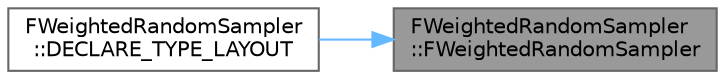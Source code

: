 digraph "FWeightedRandomSampler::FWeightedRandomSampler"
{
 // INTERACTIVE_SVG=YES
 // LATEX_PDF_SIZE
  bgcolor="transparent";
  edge [fontname=Helvetica,fontsize=10,labelfontname=Helvetica,labelfontsize=10];
  node [fontname=Helvetica,fontsize=10,shape=box,height=0.2,width=0.4];
  rankdir="RL";
  Node1 [id="Node000001",label="FWeightedRandomSampler\l::FWeightedRandomSampler",height=0.2,width=0.4,color="gray40", fillcolor="grey60", style="filled", fontcolor="black",tooltip=" "];
  Node1 -> Node2 [id="edge1_Node000001_Node000002",dir="back",color="steelblue1",style="solid",tooltip=" "];
  Node2 [id="Node000002",label="FWeightedRandomSampler\l::DECLARE_TYPE_LAYOUT",height=0.2,width=0.4,color="grey40", fillcolor="white", style="filled",URL="$dd/d8f/structFWeightedRandomSampler.html#a4ab9807d0ffb62e2499d007ad22ec0d9",tooltip=" "];
}
